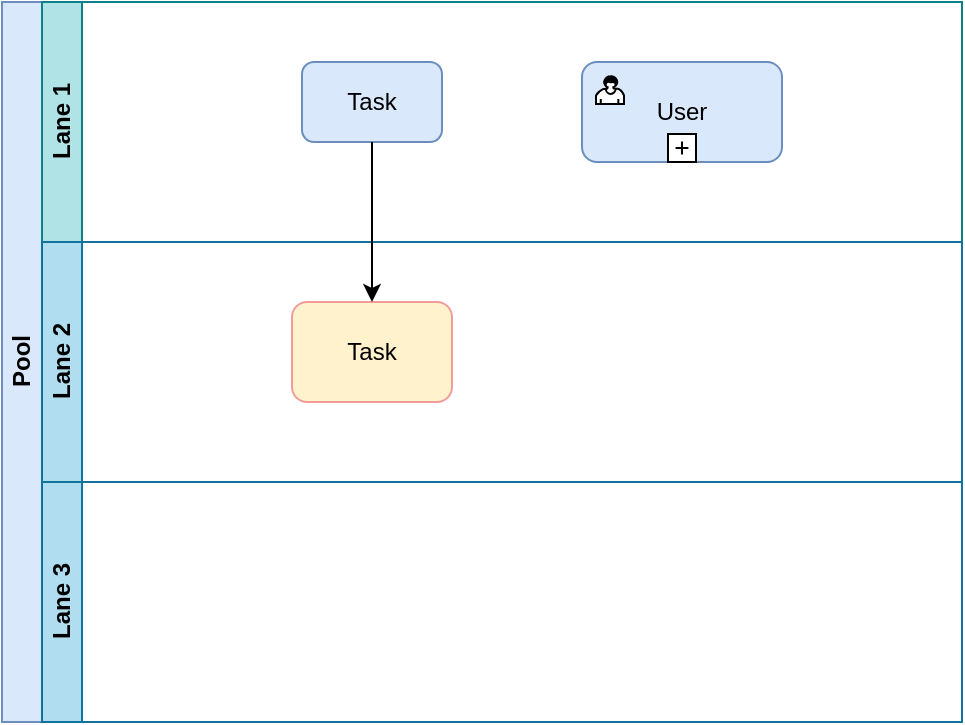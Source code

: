 <mxfile version="12.3.0" type="github" pages="1">
  <diagram id="IIl_K_A8DQng9myRE2v2" name="第 1 页">
    <mxGraphModel dx="868" dy="450" grid="1" gridSize="10" guides="1" tooltips="1" connect="1" arrows="1" fold="1" page="1" pageScale="1" pageWidth="827" pageHeight="1169" math="0" shadow="0">
      <root>
        <mxCell id="0"/>
        <mxCell id="1" parent="0"/>
        <mxCell id="rMp8nfnkgMo6waxgORl2-2" value="Pool" style="swimlane;html=1;childLayout=stackLayout;resizeParent=1;resizeParentMax=0;horizontal=0;startSize=20;horizontalStack=0;fillColor=#dae8fc;strokeColor=#6c8ebf;" vertex="1" parent="1">
          <mxGeometry x="110" y="190" width="480" height="360" as="geometry"/>
        </mxCell>
        <mxCell id="rMp8nfnkgMo6waxgORl2-3" value="Lane 1" style="swimlane;html=1;startSize=20;horizontal=0;fillColor=#b0e3e6;strokeColor=#0e8088;" vertex="1" parent="rMp8nfnkgMo6waxgORl2-2">
          <mxGeometry x="20" width="460" height="120" as="geometry"/>
        </mxCell>
        <mxCell id="rMp8nfnkgMo6waxgORl2-6" value="Task" style="shape=ext;rounded=1;html=1;whiteSpace=wrap;fillColor=#dae8fc;strokeColor=#6c8ebf;" vertex="1" parent="rMp8nfnkgMo6waxgORl2-3">
          <mxGeometry x="130" y="30" width="70" height="40" as="geometry"/>
        </mxCell>
        <mxCell id="rMp8nfnkgMo6waxgORl2-9" value="User" style="html=1;whiteSpace=wrap;rounded=1;strokeColor=#6c8ebf;fillColor=#dae8fc;" vertex="1" parent="rMp8nfnkgMo6waxgORl2-3">
          <mxGeometry x="270" y="30" width="100" height="50" as="geometry"/>
        </mxCell>
        <mxCell id="rMp8nfnkgMo6waxgORl2-10" value="" style="html=1;shape=mxgraph.bpmn.user_task;outlineConnect=0;" vertex="1" parent="rMp8nfnkgMo6waxgORl2-9">
          <mxGeometry width="14" height="14" relative="1" as="geometry">
            <mxPoint x="7" y="7" as="offset"/>
          </mxGeometry>
        </mxCell>
        <mxCell id="rMp8nfnkgMo6waxgORl2-11" value="" style="html=1;shape=plus;outlineConnect=0;" vertex="1" parent="rMp8nfnkgMo6waxgORl2-9">
          <mxGeometry x="0.5" y="1" width="14" height="14" relative="1" as="geometry">
            <mxPoint x="-7" y="-14" as="offset"/>
          </mxGeometry>
        </mxCell>
        <mxCell id="rMp8nfnkgMo6waxgORl2-4" value="Lane 2" style="swimlane;html=1;startSize=20;horizontal=0;fillColor=#b1ddf0;strokeColor=#10739e;" vertex="1" parent="rMp8nfnkgMo6waxgORl2-2">
          <mxGeometry x="20" y="120" width="460" height="120" as="geometry"/>
        </mxCell>
        <mxCell id="rMp8nfnkgMo6waxgORl2-7" value="Task" style="shape=ext;rounded=1;html=1;whiteSpace=wrap;fillColor=#fff2cc;strokeColor=#F19C99;" vertex="1" parent="rMp8nfnkgMo6waxgORl2-4">
          <mxGeometry x="125" y="30" width="80" height="50" as="geometry"/>
        </mxCell>
        <mxCell id="rMp8nfnkgMo6waxgORl2-5" value="Lane 3" style="swimlane;html=1;startSize=20;horizontal=0;fillColor=#b1ddf0;strokeColor=#10739e;" vertex="1" parent="rMp8nfnkgMo6waxgORl2-2">
          <mxGeometry x="20" y="240" width="460" height="120" as="geometry"/>
        </mxCell>
        <mxCell id="rMp8nfnkgMo6waxgORl2-8" style="edgeStyle=orthogonalEdgeStyle;rounded=0;orthogonalLoop=1;jettySize=auto;html=1;exitX=0.5;exitY=1;exitDx=0;exitDy=0;entryX=0.5;entryY=0;entryDx=0;entryDy=0;" edge="1" parent="rMp8nfnkgMo6waxgORl2-2" source="rMp8nfnkgMo6waxgORl2-6" target="rMp8nfnkgMo6waxgORl2-7">
          <mxGeometry relative="1" as="geometry"/>
        </mxCell>
      </root>
    </mxGraphModel>
  </diagram>
</mxfile>
